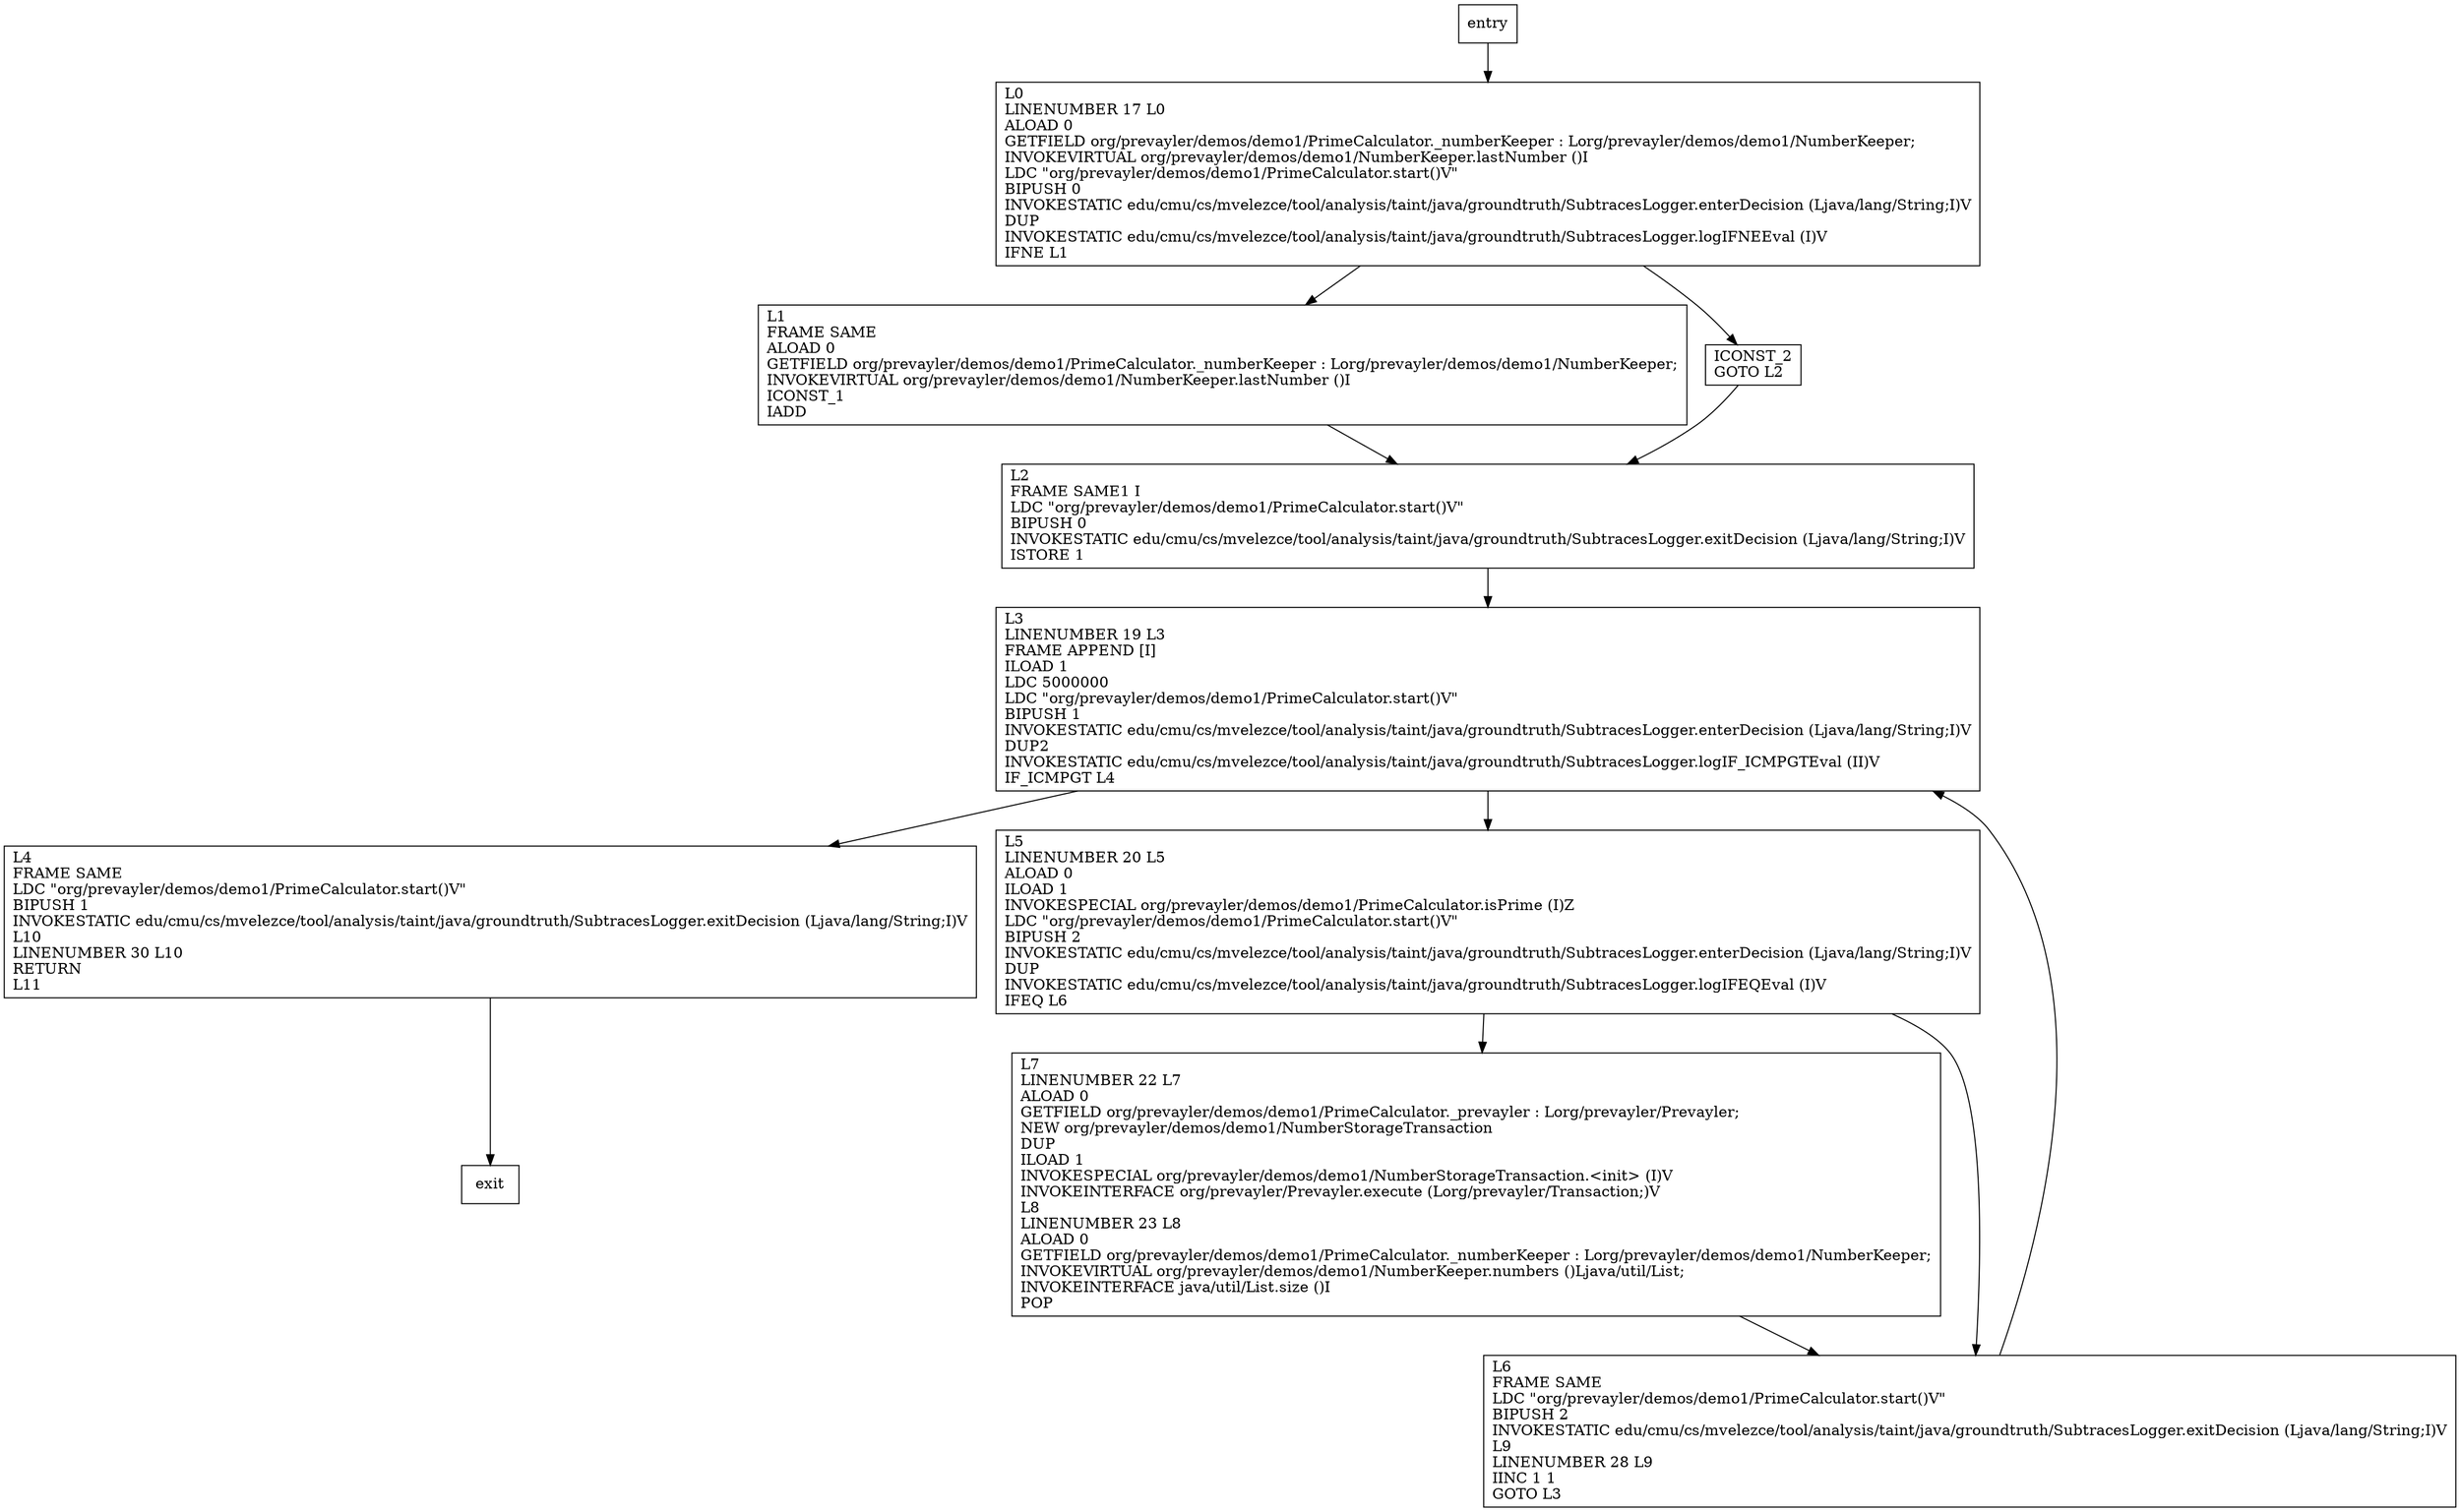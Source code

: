 digraph start {
node [shape=record];
503365602 [label="L4\lFRAME SAME\lLDC \"org/prevayler/demos/demo1/PrimeCalculator.start()V\"\lBIPUSH 1\lINVOKESTATIC edu/cmu/cs/mvelezce/tool/analysis/taint/java/groundtruth/SubtracesLogger.exitDecision (Ljava/lang/String;I)V\lL10\lLINENUMBER 30 L10\lRETURN\lL11\l"];
866073173 [label="L0\lLINENUMBER 17 L0\lALOAD 0\lGETFIELD org/prevayler/demos/demo1/PrimeCalculator._numberKeeper : Lorg/prevayler/demos/demo1/NumberKeeper;\lINVOKEVIRTUAL org/prevayler/demos/demo1/NumberKeeper.lastNumber ()I\lLDC \"org/prevayler/demos/demo1/PrimeCalculator.start()V\"\lBIPUSH 0\lINVOKESTATIC edu/cmu/cs/mvelezce/tool/analysis/taint/java/groundtruth/SubtracesLogger.enterDecision (Ljava/lang/String;I)V\lDUP\lINVOKESTATIC edu/cmu/cs/mvelezce/tool/analysis/taint/java/groundtruth/SubtracesLogger.logIFNEEval (I)V\lIFNE L1\l"];
62085016 [label="L5\lLINENUMBER 20 L5\lALOAD 0\lILOAD 1\lINVOKESPECIAL org/prevayler/demos/demo1/PrimeCalculator.isPrime (I)Z\lLDC \"org/prevayler/demos/demo1/PrimeCalculator.start()V\"\lBIPUSH 2\lINVOKESTATIC edu/cmu/cs/mvelezce/tool/analysis/taint/java/groundtruth/SubtracesLogger.enterDecision (Ljava/lang/String;I)V\lDUP\lINVOKESTATIC edu/cmu/cs/mvelezce/tool/analysis/taint/java/groundtruth/SubtracesLogger.logIFEQEval (I)V\lIFEQ L6\l"];
1191372709 [label="L7\lLINENUMBER 22 L7\lALOAD 0\lGETFIELD org/prevayler/demos/demo1/PrimeCalculator._prevayler : Lorg/prevayler/Prevayler;\lNEW org/prevayler/demos/demo1/NumberStorageTransaction\lDUP\lILOAD 1\lINVOKESPECIAL org/prevayler/demos/demo1/NumberStorageTransaction.\<init\> (I)V\lINVOKEINTERFACE org/prevayler/Prevayler.execute (Lorg/prevayler/Transaction;)V\lL8\lLINENUMBER 23 L8\lALOAD 0\lGETFIELD org/prevayler/demos/demo1/PrimeCalculator._numberKeeper : Lorg/prevayler/demos/demo1/NumberKeeper;\lINVOKEVIRTUAL org/prevayler/demos/demo1/NumberKeeper.numbers ()Ljava/util/List;\lINVOKEINTERFACE java/util/List.size ()I\lPOP\l"];
48063459 [label="L1\lFRAME SAME\lALOAD 0\lGETFIELD org/prevayler/demos/demo1/PrimeCalculator._numberKeeper : Lorg/prevayler/demos/demo1/NumberKeeper;\lINVOKEVIRTUAL org/prevayler/demos/demo1/NumberKeeper.lastNumber ()I\lICONST_1\lIADD\l"];
2098992714 [label="ICONST_2\lGOTO L2\l"];
547305607 [label="L2\lFRAME SAME1 I\lLDC \"org/prevayler/demos/demo1/PrimeCalculator.start()V\"\lBIPUSH 0\lINVOKESTATIC edu/cmu/cs/mvelezce/tool/analysis/taint/java/groundtruth/SubtracesLogger.exitDecision (Ljava/lang/String;I)V\lISTORE 1\l"];
1788408659 [label="L3\lLINENUMBER 19 L3\lFRAME APPEND [I]\lILOAD 1\lLDC 5000000\lLDC \"org/prevayler/demos/demo1/PrimeCalculator.start()V\"\lBIPUSH 1\lINVOKESTATIC edu/cmu/cs/mvelezce/tool/analysis/taint/java/groundtruth/SubtracesLogger.enterDecision (Ljava/lang/String;I)V\lDUP2\lINVOKESTATIC edu/cmu/cs/mvelezce/tool/analysis/taint/java/groundtruth/SubtracesLogger.logIF_ICMPGTEval (II)V\lIF_ICMPGT L4\l"];
1781368445 [label="L6\lFRAME SAME\lLDC \"org/prevayler/demos/demo1/PrimeCalculator.start()V\"\lBIPUSH 2\lINVOKESTATIC edu/cmu/cs/mvelezce/tool/analysis/taint/java/groundtruth/SubtracesLogger.exitDecision (Ljava/lang/String;I)V\lL9\lLINENUMBER 28 L9\lIINC 1 1\lGOTO L3\l"];
entry;
exit;
entry -> 866073173;
503365602 -> exit;
866073173 -> 48063459;
866073173 -> 2098992714;
62085016 -> 1191372709;
62085016 -> 1781368445;
1191372709 -> 1781368445;
48063459 -> 547305607;
2098992714 -> 547305607;
547305607 -> 1788408659;
1788408659 -> 503365602;
1788408659 -> 62085016;
1781368445 -> 1788408659;
}
